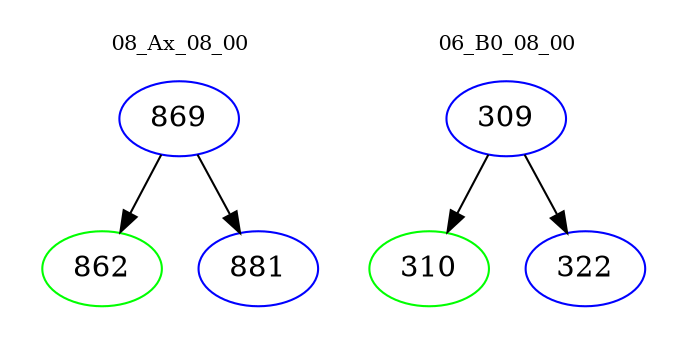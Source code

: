 digraph{
subgraph cluster_0 {
color = white
label = "08_Ax_08_00";
fontsize=10;
T0_869 [label="869", color="blue"]
T0_869 -> T0_862 [color="black"]
T0_862 [label="862", color="green"]
T0_869 -> T0_881 [color="black"]
T0_881 [label="881", color="blue"]
}
subgraph cluster_1 {
color = white
label = "06_B0_08_00";
fontsize=10;
T1_309 [label="309", color="blue"]
T1_309 -> T1_310 [color="black"]
T1_310 [label="310", color="green"]
T1_309 -> T1_322 [color="black"]
T1_322 [label="322", color="blue"]
}
}
